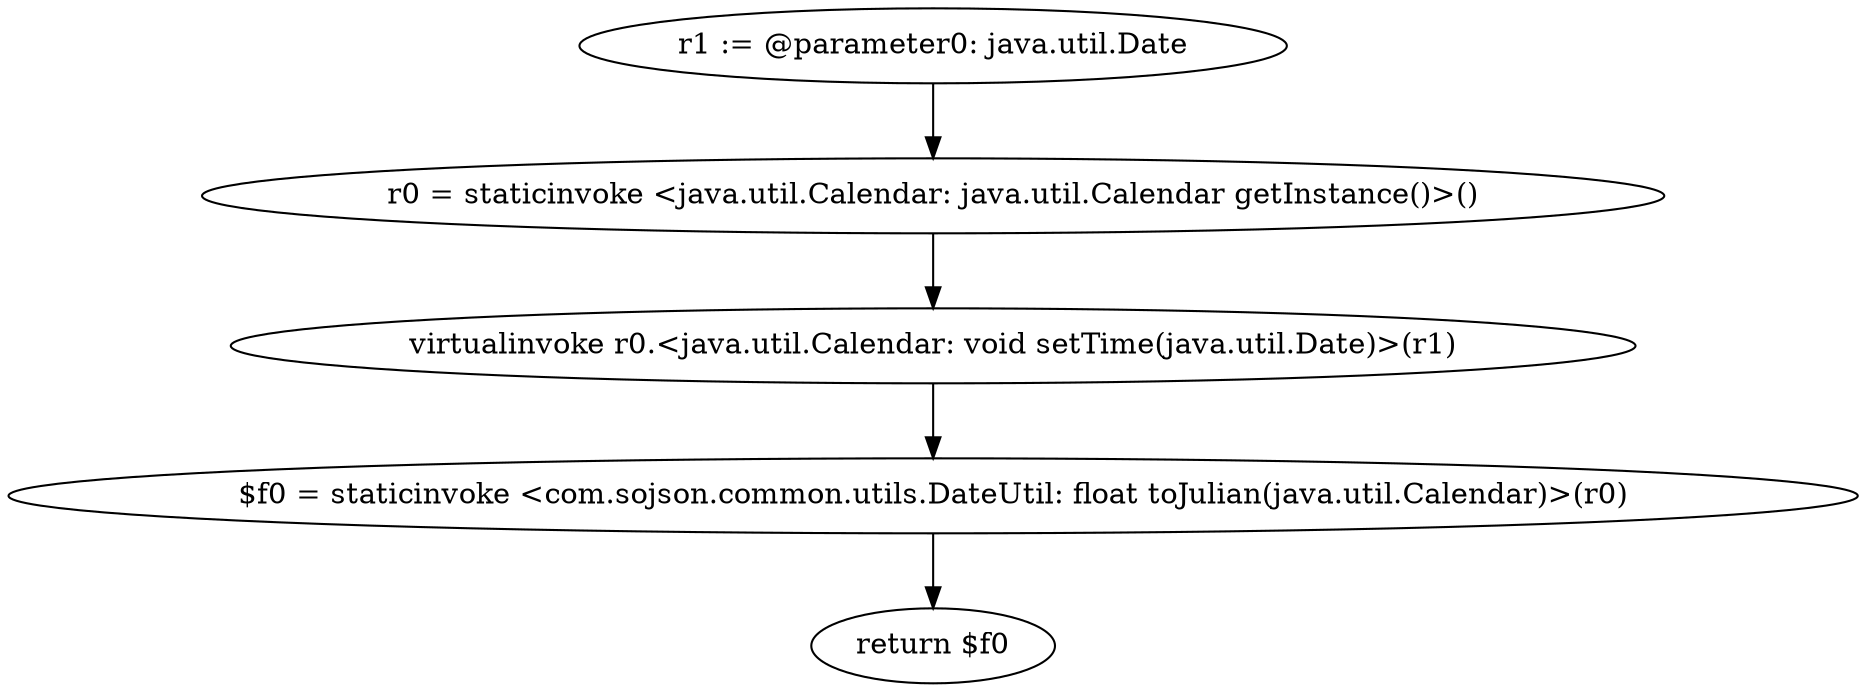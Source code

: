 digraph "unitGraph" {
    "r1 := @parameter0: java.util.Date"
    "r0 = staticinvoke <java.util.Calendar: java.util.Calendar getInstance()>()"
    "virtualinvoke r0.<java.util.Calendar: void setTime(java.util.Date)>(r1)"
    "$f0 = staticinvoke <com.sojson.common.utils.DateUtil: float toJulian(java.util.Calendar)>(r0)"
    "return $f0"
    "r1 := @parameter0: java.util.Date"->"r0 = staticinvoke <java.util.Calendar: java.util.Calendar getInstance()>()";
    "r0 = staticinvoke <java.util.Calendar: java.util.Calendar getInstance()>()"->"virtualinvoke r0.<java.util.Calendar: void setTime(java.util.Date)>(r1)";
    "virtualinvoke r0.<java.util.Calendar: void setTime(java.util.Date)>(r1)"->"$f0 = staticinvoke <com.sojson.common.utils.DateUtil: float toJulian(java.util.Calendar)>(r0)";
    "$f0 = staticinvoke <com.sojson.common.utils.DateUtil: float toJulian(java.util.Calendar)>(r0)"->"return $f0";
}

